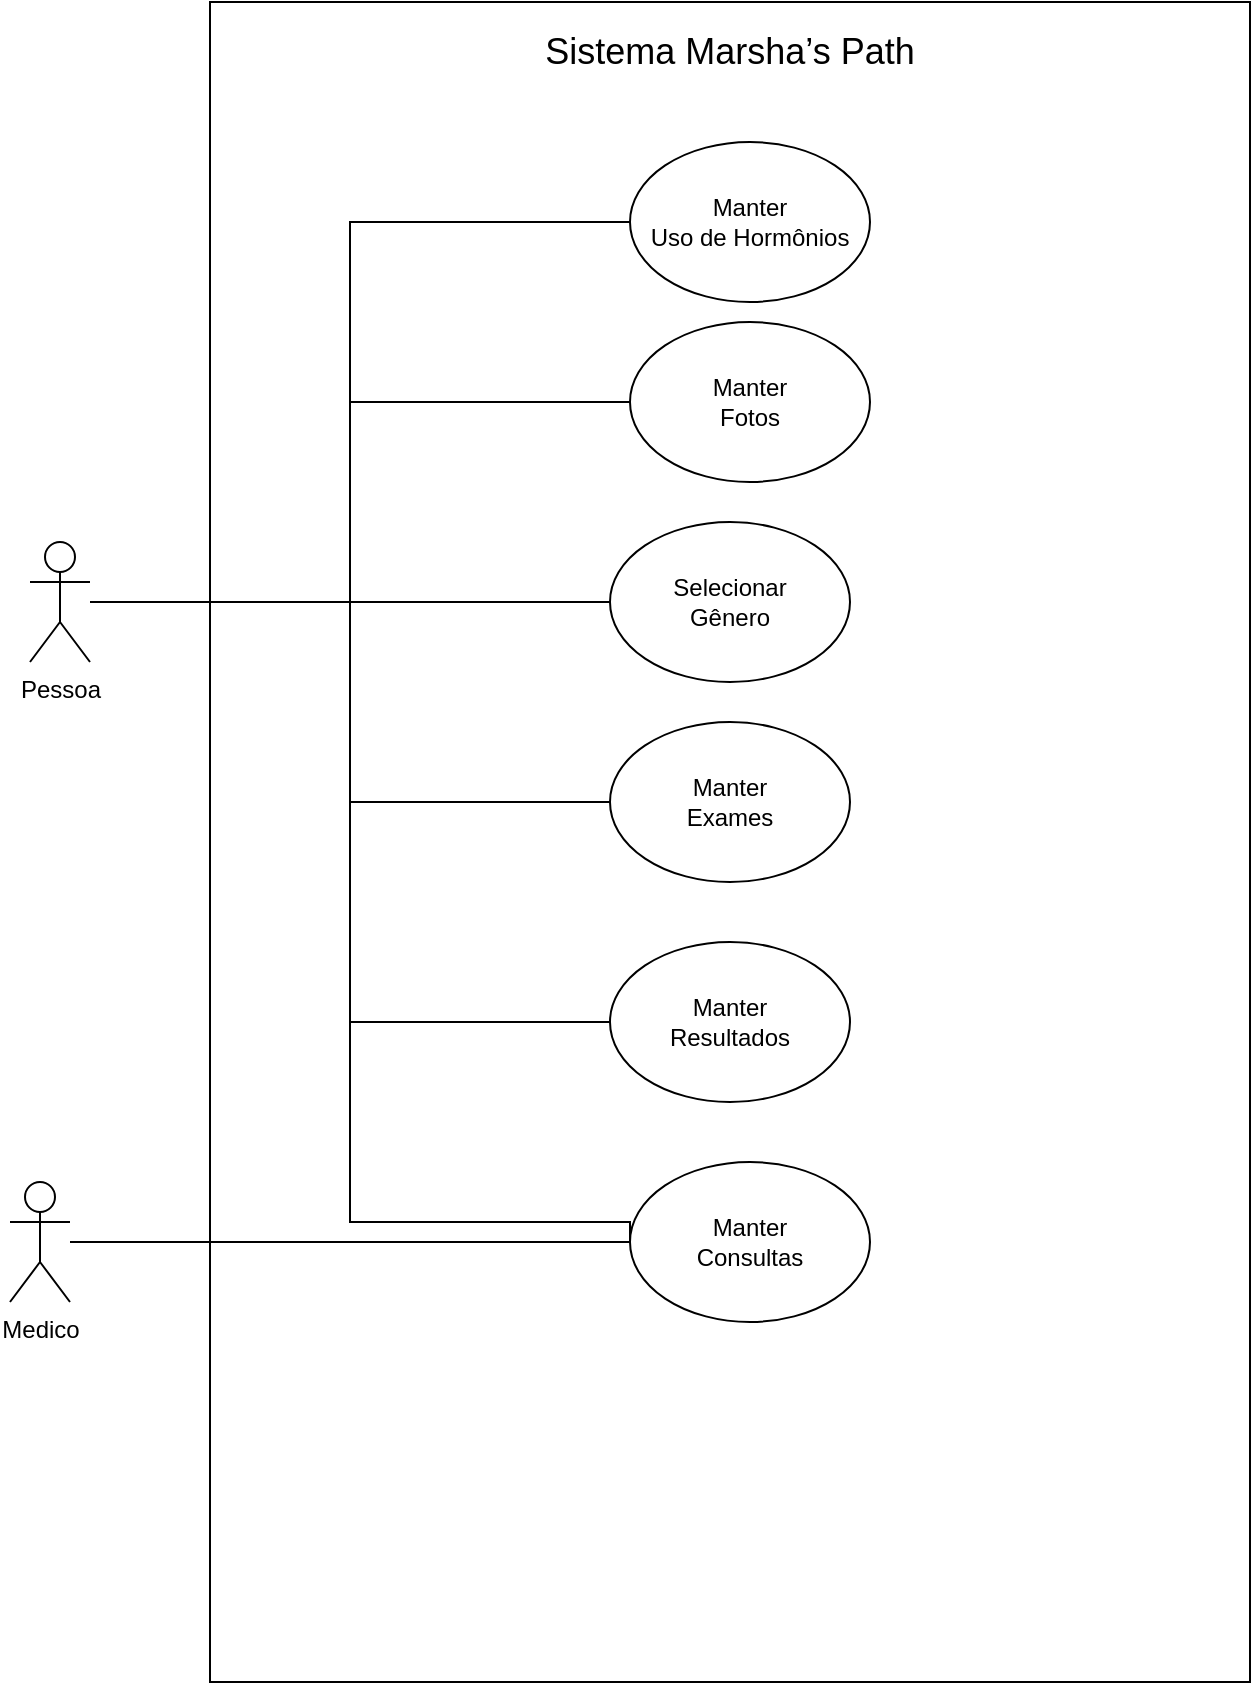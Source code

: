 <mxfile version="21.6.9" type="github">
  <diagram name="Página-1" id="VZ_wWFqH9H4OCh5r0UeW">
    <mxGraphModel dx="1434" dy="800" grid="1" gridSize="10" guides="1" tooltips="1" connect="1" arrows="1" fold="1" page="1" pageScale="1" pageWidth="827" pageHeight="1169" math="0" shadow="0">
      <root>
        <mxCell id="0" />
        <mxCell id="1" parent="0" />
        <mxCell id="qtIhHxgD2E6kBVKJthkn-1" value="" style="rounded=0;whiteSpace=wrap;html=1;" vertex="1" parent="1">
          <mxGeometry x="160" y="40" width="520" height="840" as="geometry" />
        </mxCell>
        <mxCell id="qtIhHxgD2E6kBVKJthkn-13" style="edgeStyle=orthogonalEdgeStyle;rounded=0;orthogonalLoop=1;jettySize=auto;html=1;entryX=0;entryY=0.5;entryDx=0;entryDy=0;endArrow=none;endFill=0;" edge="1" parent="1" source="qtIhHxgD2E6kBVKJthkn-2" target="qtIhHxgD2E6kBVKJthkn-5">
          <mxGeometry relative="1" as="geometry">
            <Array as="points">
              <mxPoint x="230" y="340" />
              <mxPoint x="230" y="150" />
            </Array>
          </mxGeometry>
        </mxCell>
        <mxCell id="qtIhHxgD2E6kBVKJthkn-14" style="edgeStyle=orthogonalEdgeStyle;rounded=0;orthogonalLoop=1;jettySize=auto;html=1;entryX=0;entryY=0.5;entryDx=0;entryDy=0;endArrow=none;endFill=0;" edge="1" parent="1" source="qtIhHxgD2E6kBVKJthkn-2" target="qtIhHxgD2E6kBVKJthkn-4">
          <mxGeometry relative="1" as="geometry">
            <Array as="points">
              <mxPoint x="230" y="340" />
              <mxPoint x="230" y="240" />
            </Array>
          </mxGeometry>
        </mxCell>
        <mxCell id="qtIhHxgD2E6kBVKJthkn-15" style="edgeStyle=orthogonalEdgeStyle;rounded=0;orthogonalLoop=1;jettySize=auto;html=1;entryX=0;entryY=0.5;entryDx=0;entryDy=0;endArrow=none;endFill=0;" edge="1" parent="1" source="qtIhHxgD2E6kBVKJthkn-2" target="qtIhHxgD2E6kBVKJthkn-10">
          <mxGeometry relative="1" as="geometry" />
        </mxCell>
        <mxCell id="qtIhHxgD2E6kBVKJthkn-16" style="edgeStyle=orthogonalEdgeStyle;rounded=0;orthogonalLoop=1;jettySize=auto;html=1;entryX=0;entryY=0.5;entryDx=0;entryDy=0;endArrow=none;endFill=0;" edge="1" parent="1" source="qtIhHxgD2E6kBVKJthkn-2" target="qtIhHxgD2E6kBVKJthkn-8">
          <mxGeometry relative="1" as="geometry" />
        </mxCell>
        <mxCell id="qtIhHxgD2E6kBVKJthkn-17" style="edgeStyle=orthogonalEdgeStyle;rounded=0;orthogonalLoop=1;jettySize=auto;html=1;entryX=0;entryY=0.5;entryDx=0;entryDy=0;endArrow=none;endFill=0;" edge="1" parent="1" source="qtIhHxgD2E6kBVKJthkn-2" target="qtIhHxgD2E6kBVKJthkn-9">
          <mxGeometry relative="1" as="geometry" />
        </mxCell>
        <mxCell id="qtIhHxgD2E6kBVKJthkn-18" style="edgeStyle=orthogonalEdgeStyle;rounded=0;orthogonalLoop=1;jettySize=auto;html=1;entryX=0;entryY=0.5;entryDx=0;entryDy=0;endArrow=none;endFill=0;" edge="1" parent="1" source="qtIhHxgD2E6kBVKJthkn-2" target="qtIhHxgD2E6kBVKJthkn-6">
          <mxGeometry relative="1" as="geometry">
            <Array as="points">
              <mxPoint x="230" y="340" />
              <mxPoint x="230" y="650" />
              <mxPoint x="370" y="650" />
            </Array>
          </mxGeometry>
        </mxCell>
        <mxCell id="qtIhHxgD2E6kBVKJthkn-2" value="Pessoa" style="shape=umlActor;verticalLabelPosition=bottom;verticalAlign=top;html=1;outlineConnect=0;" vertex="1" parent="1">
          <mxGeometry x="70" y="310" width="30" height="60" as="geometry" />
        </mxCell>
        <mxCell id="qtIhHxgD2E6kBVKJthkn-11" style="edgeStyle=orthogonalEdgeStyle;rounded=0;orthogonalLoop=1;jettySize=auto;html=1;entryX=0;entryY=0.5;entryDx=0;entryDy=0;endArrow=none;endFill=0;" edge="1" parent="1" source="qtIhHxgD2E6kBVKJthkn-3" target="qtIhHxgD2E6kBVKJthkn-6">
          <mxGeometry relative="1" as="geometry" />
        </mxCell>
        <mxCell id="qtIhHxgD2E6kBVKJthkn-3" value="Medico&lt;br&gt;" style="shape=umlActor;verticalLabelPosition=bottom;verticalAlign=top;html=1;outlineConnect=0;" vertex="1" parent="1">
          <mxGeometry x="60" y="630" width="30" height="60" as="geometry" />
        </mxCell>
        <mxCell id="qtIhHxgD2E6kBVKJthkn-4" value="Manter&lt;br&gt;Fotos" style="ellipse;whiteSpace=wrap;html=1;" vertex="1" parent="1">
          <mxGeometry x="370" y="200" width="120" height="80" as="geometry" />
        </mxCell>
        <mxCell id="qtIhHxgD2E6kBVKJthkn-5" value="Manter&lt;br&gt;Uso de Hormônios" style="ellipse;whiteSpace=wrap;html=1;" vertex="1" parent="1">
          <mxGeometry x="370" y="110" width="120" height="80" as="geometry" />
        </mxCell>
        <mxCell id="qtIhHxgD2E6kBVKJthkn-6" value="Manter&lt;br&gt;Consultas" style="ellipse;whiteSpace=wrap;html=1;" vertex="1" parent="1">
          <mxGeometry x="370" y="620" width="120" height="80" as="geometry" />
        </mxCell>
        <mxCell id="qtIhHxgD2E6kBVKJthkn-7" value="&lt;font style=&quot;font-size: 18px;&quot;&gt;Sistema Marsha’s Path&lt;/font&gt;" style="text;html=1;strokeColor=none;fillColor=none;align=center;verticalAlign=middle;whiteSpace=wrap;rounded=0;" vertex="1" parent="1">
          <mxGeometry x="160" y="50" width="520" height="30" as="geometry" />
        </mxCell>
        <mxCell id="qtIhHxgD2E6kBVKJthkn-8" value="Manter&lt;br&gt;Exames" style="ellipse;whiteSpace=wrap;html=1;" vertex="1" parent="1">
          <mxGeometry x="360" y="400" width="120" height="80" as="geometry" />
        </mxCell>
        <mxCell id="qtIhHxgD2E6kBVKJthkn-9" value="Manter&lt;br&gt;Resultados" style="ellipse;whiteSpace=wrap;html=1;" vertex="1" parent="1">
          <mxGeometry x="360" y="510" width="120" height="80" as="geometry" />
        </mxCell>
        <mxCell id="qtIhHxgD2E6kBVKJthkn-10" value="Selecionar&lt;br&gt;Gênero" style="ellipse;whiteSpace=wrap;html=1;" vertex="1" parent="1">
          <mxGeometry x="360" y="300" width="120" height="80" as="geometry" />
        </mxCell>
      </root>
    </mxGraphModel>
  </diagram>
</mxfile>
